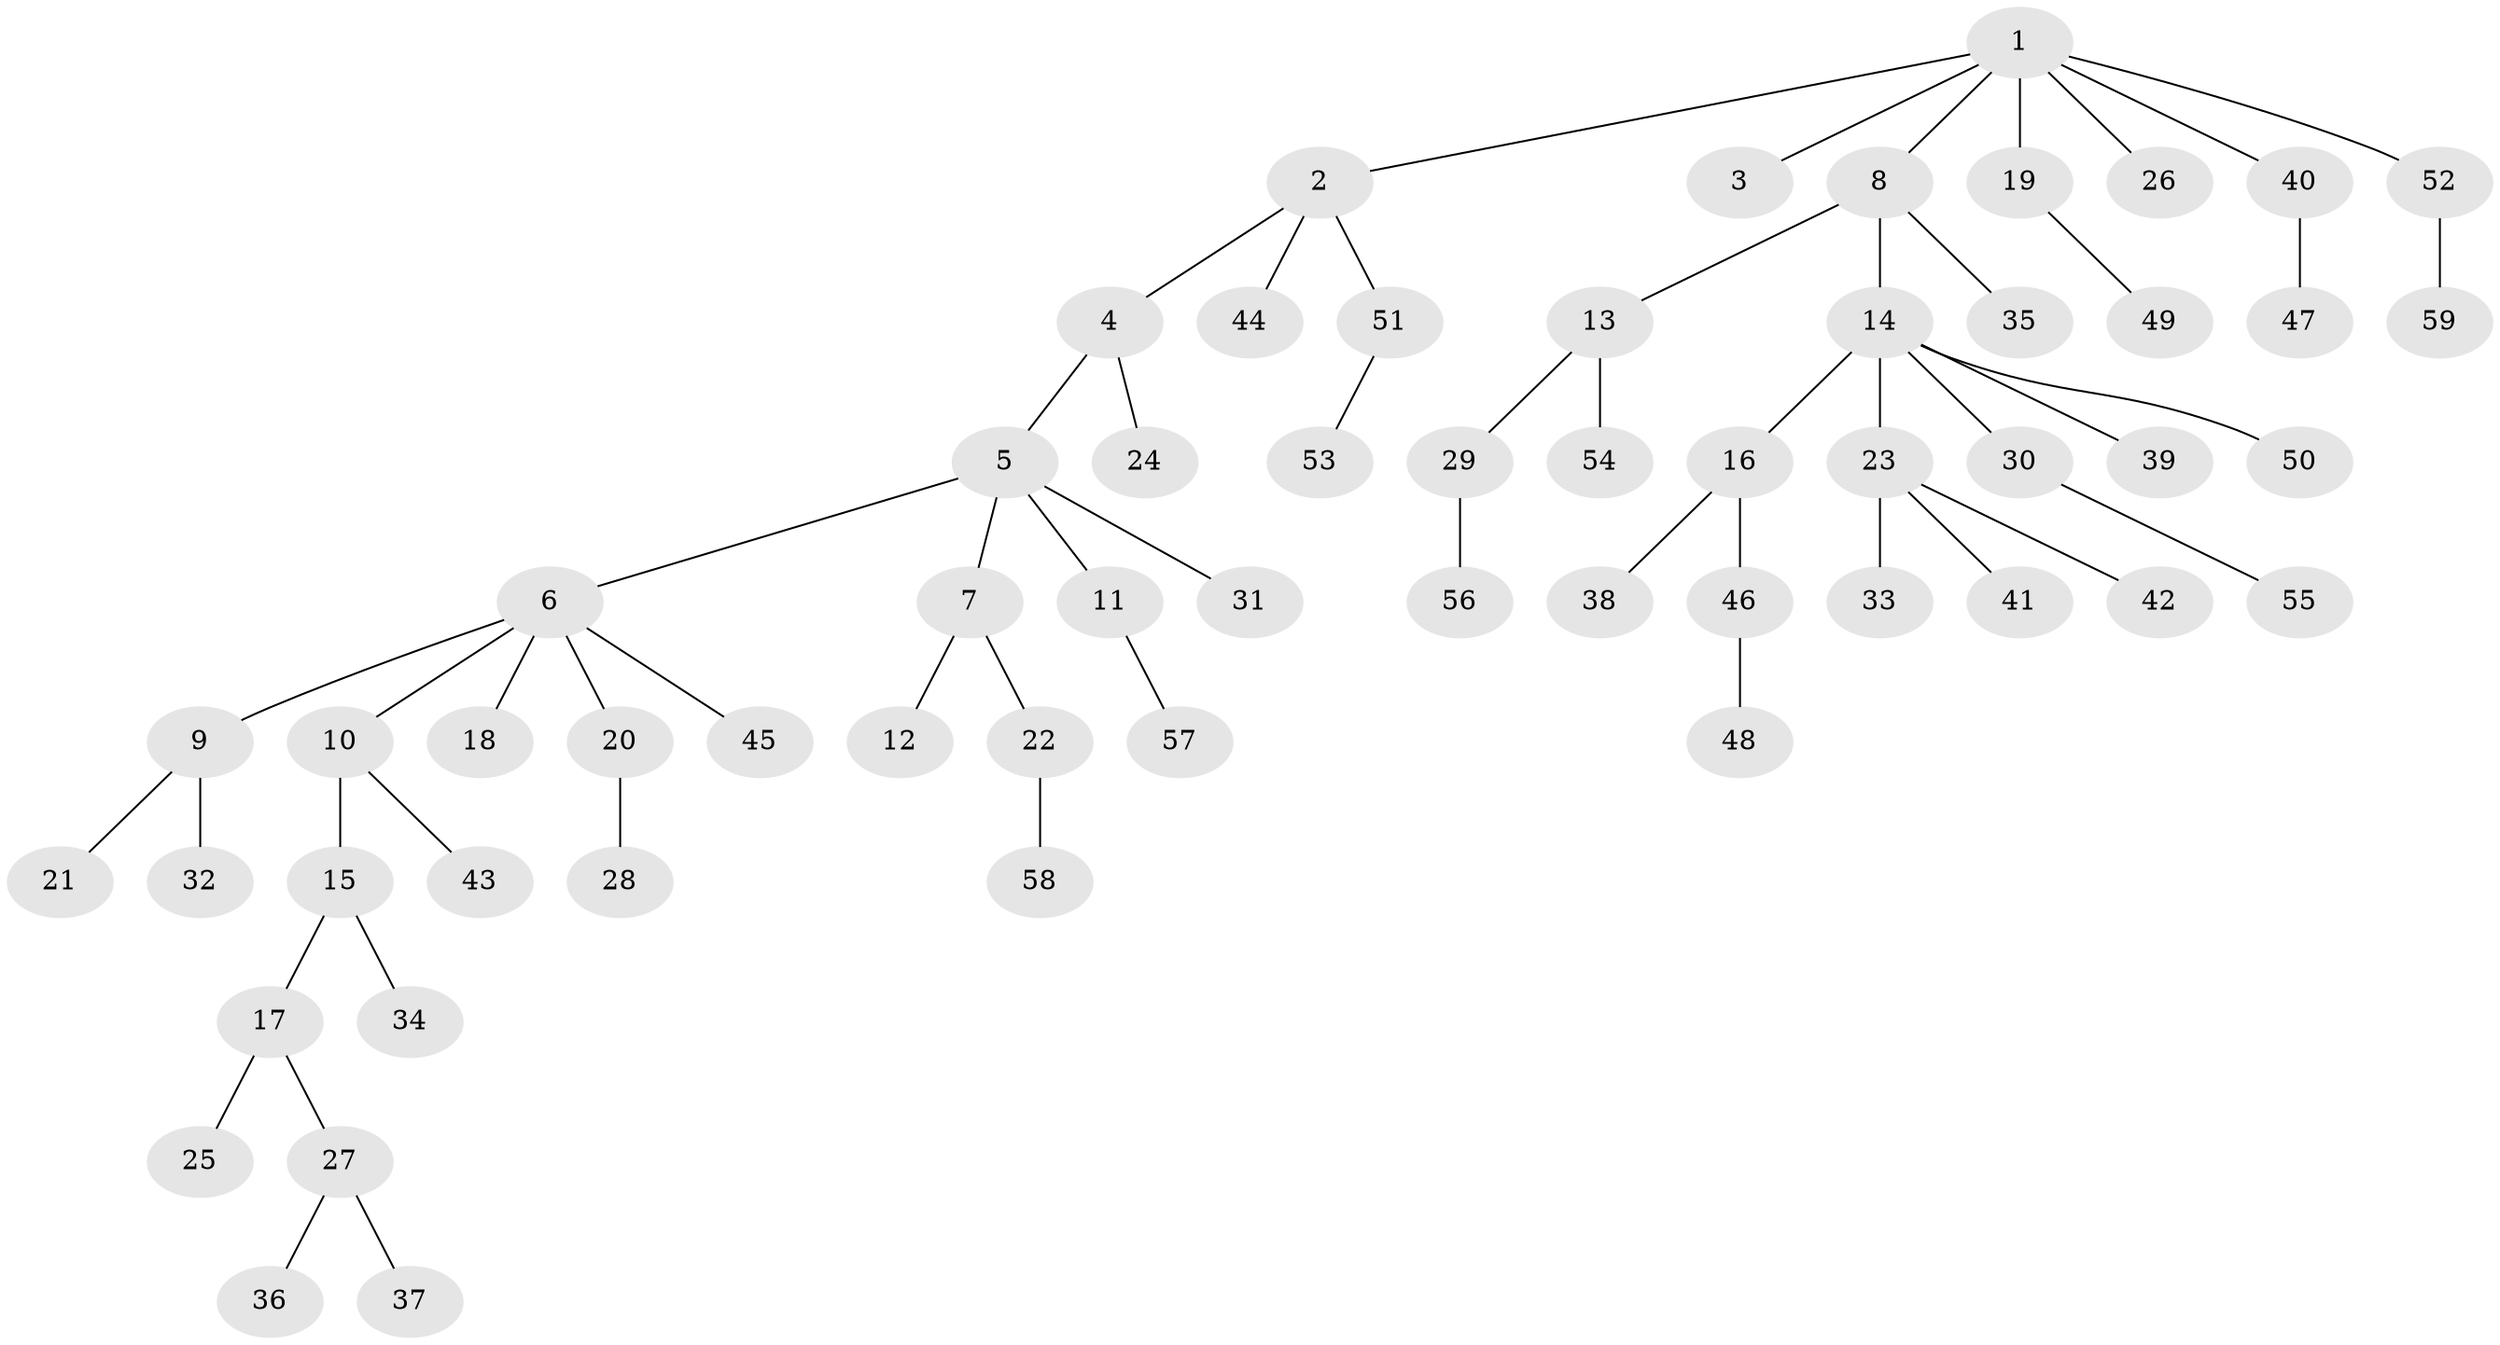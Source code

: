 // coarse degree distribution, {7: 0.02631578947368421, 5: 0.10526315789473684, 1: 0.631578947368421, 3: 0.07894736842105263, 2: 0.13157894736842105, 4: 0.02631578947368421}
// Generated by graph-tools (version 1.1) at 2025/24/03/03/25 07:24:06]
// undirected, 59 vertices, 58 edges
graph export_dot {
graph [start="1"]
  node [color=gray90,style=filled];
  1;
  2;
  3;
  4;
  5;
  6;
  7;
  8;
  9;
  10;
  11;
  12;
  13;
  14;
  15;
  16;
  17;
  18;
  19;
  20;
  21;
  22;
  23;
  24;
  25;
  26;
  27;
  28;
  29;
  30;
  31;
  32;
  33;
  34;
  35;
  36;
  37;
  38;
  39;
  40;
  41;
  42;
  43;
  44;
  45;
  46;
  47;
  48;
  49;
  50;
  51;
  52;
  53;
  54;
  55;
  56;
  57;
  58;
  59;
  1 -- 2;
  1 -- 3;
  1 -- 8;
  1 -- 19;
  1 -- 26;
  1 -- 40;
  1 -- 52;
  2 -- 4;
  2 -- 44;
  2 -- 51;
  4 -- 5;
  4 -- 24;
  5 -- 6;
  5 -- 7;
  5 -- 11;
  5 -- 31;
  6 -- 9;
  6 -- 10;
  6 -- 18;
  6 -- 20;
  6 -- 45;
  7 -- 12;
  7 -- 22;
  8 -- 13;
  8 -- 14;
  8 -- 35;
  9 -- 21;
  9 -- 32;
  10 -- 15;
  10 -- 43;
  11 -- 57;
  13 -- 29;
  13 -- 54;
  14 -- 16;
  14 -- 23;
  14 -- 30;
  14 -- 39;
  14 -- 50;
  15 -- 17;
  15 -- 34;
  16 -- 38;
  16 -- 46;
  17 -- 25;
  17 -- 27;
  19 -- 49;
  20 -- 28;
  22 -- 58;
  23 -- 33;
  23 -- 41;
  23 -- 42;
  27 -- 36;
  27 -- 37;
  29 -- 56;
  30 -- 55;
  40 -- 47;
  46 -- 48;
  51 -- 53;
  52 -- 59;
}
